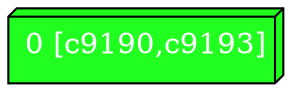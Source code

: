 diGraph libnss3{
	libnss3_0  [style=filled fillcolor="#20FF20" fontcolor="#ffffff" shape=box3d label="0 [c9190,c9193]"]


}